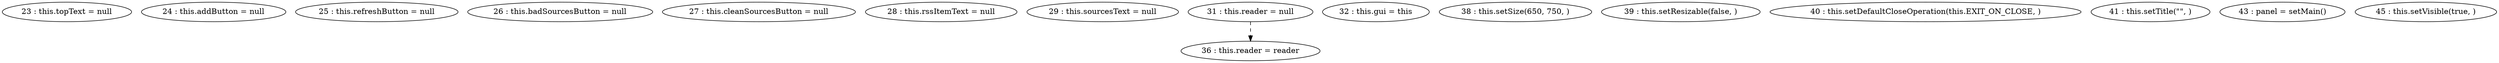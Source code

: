 digraph G {
"23 : this.topText = null"
"24 : this.addButton = null"
"25 : this.refreshButton = null"
"26 : this.badSourcesButton = null"
"27 : this.cleanSourcesButton = null"
"28 : this.rssItemText = null"
"29 : this.sourcesText = null"
"31 : this.reader = null"
"31 : this.reader = null" -> "36 : this.reader = reader" [style=dashed]
"32 : this.gui = this"
"36 : this.reader = reader"
"38 : this.setSize(650, 750, )"
"39 : this.setResizable(false, )"
"40 : this.setDefaultCloseOperation(this.EXIT_ON_CLOSE, )"
"41 : this.setTitle(\"\", )"
"43 : panel = setMain()"
"45 : this.setVisible(true, )"
}